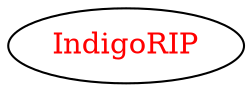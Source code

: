 digraph dependencyGraph {
 concentrate=true;
 ranksep="2.0";
 rankdir="LR"; 
 splines="ortho";
"IndigoRIP" [fontcolor="red"];
}
